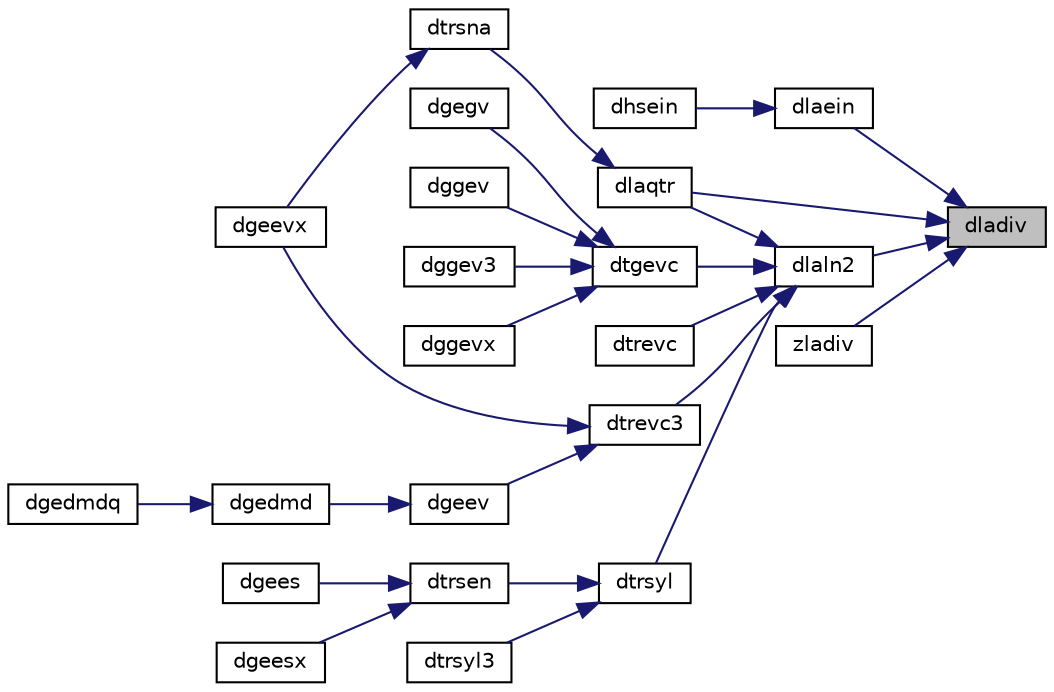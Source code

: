 digraph "dladiv"
{
 // LATEX_PDF_SIZE
  edge [fontname="Helvetica",fontsize="10",labelfontname="Helvetica",labelfontsize="10"];
  node [fontname="Helvetica",fontsize="10",shape=record];
  rankdir="RL";
  Node1 [label="dladiv",height=0.2,width=0.4,color="black", fillcolor="grey75", style="filled", fontcolor="black",tooltip="DLADIV performs complex division in real arithmetic, avoiding unnecessary overflow."];
  Node1 -> Node2 [dir="back",color="midnightblue",fontsize="10",style="solid",fontname="Helvetica"];
  Node2 [label="dlaein",height=0.2,width=0.4,color="black", fillcolor="white", style="filled",URL="$dlaein_8f.html#a10da782c8833b0a63452726912c827b3",tooltip="DLAEIN computes a specified right or left eigenvector of an upper Hessenberg matrix by inverse iterat..."];
  Node2 -> Node3 [dir="back",color="midnightblue",fontsize="10",style="solid",fontname="Helvetica"];
  Node3 [label="dhsein",height=0.2,width=0.4,color="black", fillcolor="white", style="filled",URL="$dhsein_8f.html#a44914030dd5a6f0b946c21228febec47",tooltip="DHSEIN"];
  Node1 -> Node4 [dir="back",color="midnightblue",fontsize="10",style="solid",fontname="Helvetica"];
  Node4 [label="dlaln2",height=0.2,width=0.4,color="black", fillcolor="white", style="filled",URL="$dlaln2_8f.html#ad0418b909a2871d01b8d43c24f0f207b",tooltip="DLALN2 solves a 1-by-1 or 2-by-2 linear system of equations of the specified form."];
  Node4 -> Node5 [dir="back",color="midnightblue",fontsize="10",style="solid",fontname="Helvetica"];
  Node5 [label="dlaqtr",height=0.2,width=0.4,color="black", fillcolor="white", style="filled",URL="$dlaqtr_8f.html#a4ddb5f5d3f584b1bb41d99ab13cf44eb",tooltip="DLAQTR solves a real quasi-triangular system of equations, or a complex quasi-triangular system of sp..."];
  Node5 -> Node6 [dir="back",color="midnightblue",fontsize="10",style="solid",fontname="Helvetica"];
  Node6 [label="dtrsna",height=0.2,width=0.4,color="black", fillcolor="white", style="filled",URL="$dtrsna_8f.html#ab43d2d84b0705732572c187aa4558077",tooltip="DTRSNA"];
  Node6 -> Node7 [dir="back",color="midnightblue",fontsize="10",style="solid",fontname="Helvetica"];
  Node7 [label="dgeevx",height=0.2,width=0.4,color="black", fillcolor="white", style="filled",URL="$dgeevx_8f.html#a4e35e1d4e9b63ba9eef4ba8aff3debae",tooltip="DGEEVX computes the eigenvalues and, optionally, the left and/or right eigenvectors for GE matrices"];
  Node4 -> Node8 [dir="back",color="midnightblue",fontsize="10",style="solid",fontname="Helvetica"];
  Node8 [label="dtgevc",height=0.2,width=0.4,color="black", fillcolor="white", style="filled",URL="$dtgevc_8f.html#a60fe6f45ae036702cf7affea4f0de69c",tooltip="DTGEVC"];
  Node8 -> Node9 [dir="back",color="midnightblue",fontsize="10",style="solid",fontname="Helvetica"];
  Node9 [label="dgegv",height=0.2,width=0.4,color="black", fillcolor="white", style="filled",URL="$dgegv_8f.html#a4a909655349307569c2a11e703a7ac08",tooltip="DGEGV computes the eigenvalues and, optionally, the left and/or right eigenvectors of a real matrix p..."];
  Node8 -> Node10 [dir="back",color="midnightblue",fontsize="10",style="solid",fontname="Helvetica"];
  Node10 [label="dggev",height=0.2,width=0.4,color="black", fillcolor="white", style="filled",URL="$dggev_8f.html#a4f59e87e670a755b41cbdd7e97f36bea",tooltip="DGGEV computes the eigenvalues and, optionally, the left and/or right eigenvectors for GE matrices"];
  Node8 -> Node11 [dir="back",color="midnightblue",fontsize="10",style="solid",fontname="Helvetica"];
  Node11 [label="dggev3",height=0.2,width=0.4,color="black", fillcolor="white", style="filled",URL="$dggev3_8f.html#a28d81b96083b18aa21c47e2e6ff59e5a",tooltip="DGGEV3 computes the eigenvalues and, optionally, the left and/or right eigenvectors for GE matrices (..."];
  Node8 -> Node12 [dir="back",color="midnightblue",fontsize="10",style="solid",fontname="Helvetica"];
  Node12 [label="dggevx",height=0.2,width=0.4,color="black", fillcolor="white", style="filled",URL="$dggevx_8f.html#a58099bb0f4ebe6a1f6f6078e05a6fb78",tooltip="DGGEVX computes the eigenvalues and, optionally, the left and/or right eigenvectors for GE matrices"];
  Node4 -> Node13 [dir="back",color="midnightblue",fontsize="10",style="solid",fontname="Helvetica"];
  Node13 [label="dtrevc",height=0.2,width=0.4,color="black", fillcolor="white", style="filled",URL="$dtrevc_8f.html#a9b4b6d9f16d6869eff87fd28958e3582",tooltip="DTREVC"];
  Node4 -> Node14 [dir="back",color="midnightblue",fontsize="10",style="solid",fontname="Helvetica"];
  Node14 [label="dtrevc3",height=0.2,width=0.4,color="black", fillcolor="white", style="filled",URL="$dtrevc3_8f.html#aec8fffd4deebead8ad19bad3e29a25f3",tooltip="DTREVC3"];
  Node14 -> Node15 [dir="back",color="midnightblue",fontsize="10",style="solid",fontname="Helvetica"];
  Node15 [label="dgeev",height=0.2,width=0.4,color="black", fillcolor="white", style="filled",URL="$dgeev_8f.html#a66e19253344358f5dee1e60502b9e96f",tooltip="DGEEV computes the eigenvalues and, optionally, the left and/or right eigenvectors for GE matrices"];
  Node15 -> Node16 [dir="back",color="midnightblue",fontsize="10",style="solid",fontname="Helvetica"];
  Node16 [label="dgedmd",height=0.2,width=0.4,color="black", fillcolor="white", style="filled",URL="$dgedmd_8f90.html#a873ebfba3e94c6200e9f6da79644abb1",tooltip="DGEDMD computes the Dynamic Mode Decomposition (DMD) for a pair of data snapshot matrices."];
  Node16 -> Node17 [dir="back",color="midnightblue",fontsize="10",style="solid",fontname="Helvetica"];
  Node17 [label="dgedmdq",height=0.2,width=0.4,color="black", fillcolor="white", style="filled",URL="$dgedmdq_8f90.html#a6c9d2f77b73a03970b6e05984167644f",tooltip="DGEDMDQ computes the Dynamic Mode Decomposition (DMD) for a pair of data snapshot matrices."];
  Node14 -> Node7 [dir="back",color="midnightblue",fontsize="10",style="solid",fontname="Helvetica"];
  Node4 -> Node18 [dir="back",color="midnightblue",fontsize="10",style="solid",fontname="Helvetica"];
  Node18 [label="dtrsyl",height=0.2,width=0.4,color="black", fillcolor="white", style="filled",URL="$dtrsyl_8f.html#a8ea8dcc931c1ae67b98251b3a8f8cac9",tooltip="DTRSYL"];
  Node18 -> Node19 [dir="back",color="midnightblue",fontsize="10",style="solid",fontname="Helvetica"];
  Node19 [label="dtrsen",height=0.2,width=0.4,color="black", fillcolor="white", style="filled",URL="$dtrsen_8f.html#afe383d8eb4c3815d8946a5e24ba1899a",tooltip="DTRSEN"];
  Node19 -> Node20 [dir="back",color="midnightblue",fontsize="10",style="solid",fontname="Helvetica"];
  Node20 [label="dgees",height=0.2,width=0.4,color="black", fillcolor="white", style="filled",URL="$dgees_8f.html#a2233e8611b7b529422497036b284b438",tooltip="DGEES computes the eigenvalues, the Schur form, and, optionally, the matrix of Schur vectors for GE m..."];
  Node19 -> Node21 [dir="back",color="midnightblue",fontsize="10",style="solid",fontname="Helvetica"];
  Node21 [label="dgeesx",height=0.2,width=0.4,color="black", fillcolor="white", style="filled",URL="$dgeesx_8f.html#a745081b04dc6f1b5a93a5d8b31aec915",tooltip="DGEESX computes the eigenvalues, the Schur form, and, optionally, the matrix of Schur vectors for GE ..."];
  Node18 -> Node22 [dir="back",color="midnightblue",fontsize="10",style="solid",fontname="Helvetica"];
  Node22 [label="dtrsyl3",height=0.2,width=0.4,color="black", fillcolor="white", style="filled",URL="$dtrsyl3_8f.html#a3801a90e0372cd0208ce058486ff6bda",tooltip="DTRSYL3"];
  Node1 -> Node5 [dir="back",color="midnightblue",fontsize="10",style="solid",fontname="Helvetica"];
  Node1 -> Node23 [dir="back",color="midnightblue",fontsize="10",style="solid",fontname="Helvetica"];
  Node23 [label="zladiv",height=0.2,width=0.4,color="black", fillcolor="white", style="filled",URL="$zladiv_8f.html#ae121d184aa683985077ec215c85584b8",tooltip="ZLADIV performs complex division in real arithmetic, avoiding unnecessary overflow."];
}
